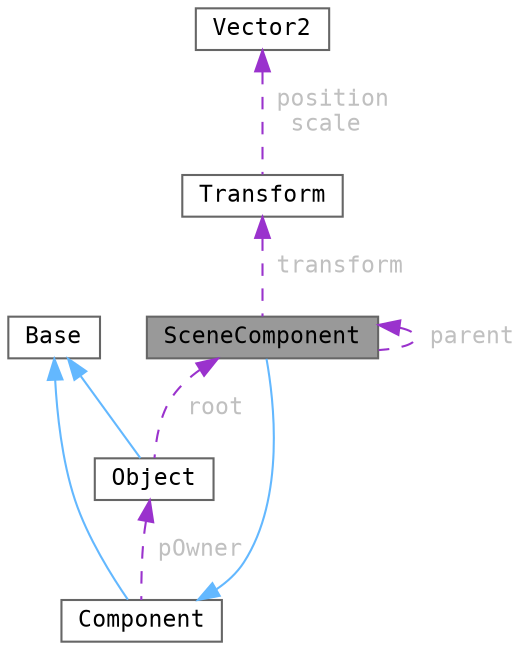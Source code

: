 digraph "SceneComponent"
{
 // LATEX_PDF_SIZE
  bgcolor="transparent";
  edge [fontname=Consolas,fontsize=11,labelfontname=Helvetica,labelfontsize=10];
  node [fontname=Consolas,fontsize=11,shape=box,height=0.2,width=0.4];
  Node1 [id="Node000001",label="SceneComponent",height=0.2,width=0.4,color="gray40", fillcolor="grey60", style="filled", fontcolor="black",tooltip="シーン内のコンポーネントを表すクラス"];
  Node2 -> Node1 [id="edge1_Node000001_Node000002",dir="back",color="steelblue1",style="solid",tooltip=" "];
  Node2 [id="Node000002",label="Component",height=0.2,width=0.4,color="gray40", fillcolor="white", style="filled",URL="$class_component.html",tooltip="コンポーネントの基底クラス"];
  Node3 -> Node2 [id="edge2_Node000002_Node000003",dir="back",color="steelblue1",style="solid",tooltip=" "];
  Node3 [id="Node000003",label="Base",height=0.2,width=0.4,color="gray40", fillcolor="white", style="filled",URL="$class_base.html",tooltip="基底クラス"];
  Node4 -> Node2 [id="edge3_Node000002_Node000004",dir="back",color="darkorchid3",style="dashed",tooltip=" ",label=" pOwner",fontcolor="grey" ];
  Node4 [id="Node000004",label="Object",height=0.2,width=0.4,color="gray40", fillcolor="white", style="filled",URL="$class_object.html",tooltip="ゲームオブジェクトの基底クラス"];
  Node3 -> Node4 [id="edge4_Node000004_Node000003",dir="back",color="steelblue1",style="solid",tooltip=" "];
  Node1 -> Node4 [id="edge5_Node000004_Node000001",dir="back",color="darkorchid3",style="dashed",tooltip=" ",label=" root",fontcolor="grey" ];
  Node5 -> Node1 [id="edge6_Node000001_Node000005",dir="back",color="darkorchid3",style="dashed",tooltip=" ",label=" transform",fontcolor="grey" ];
  Node5 [id="Node000005",label="Transform",height=0.2,width=0.4,color="gray40", fillcolor="white", style="filled",URL="$struct_transform.html",tooltip="位置、回転、スケールを表す構造体"];
  Node6 -> Node5 [id="edge7_Node000005_Node000006",dir="back",color="darkorchid3",style="dashed",tooltip=" ",label=" position\nscale",fontcolor="grey" ];
  Node6 [id="Node000006",label="Vector2",height=0.2,width=0.4,color="gray40", fillcolor="white", style="filled",URL="$struct_vector2.html",tooltip="2Dベクトルを表す構造体"];
  Node1 -> Node1 [id="edge8_Node000001_Node000001",dir="back",color="darkorchid3",style="dashed",tooltip=" ",label=" parent",fontcolor="grey" ];
}
